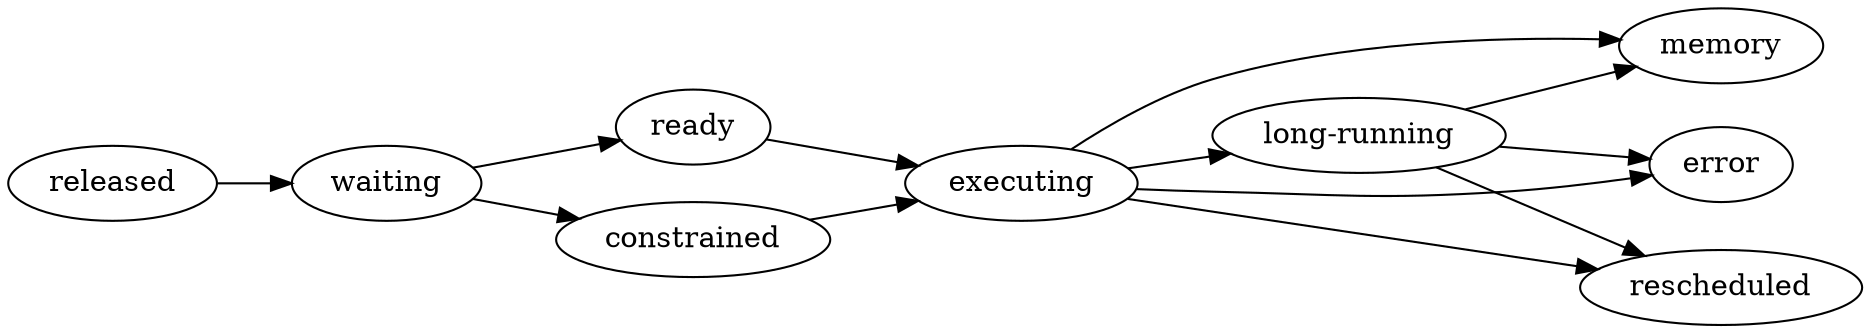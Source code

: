 digraph{
    graph [
        bgcolor="#FFFFFFF00",
        rankdir=LR,
        ];
    released -> waiting;
    waiting -> ready;
    waiting -> constrained;
    ready -> executing;
    constrained -> executing;
    executing -> "long-running";
    executing -> memory;
    executing -> error;
    executing -> rescheduled;
    "long-running" -> memory;
    "long-running" -> error;
    "long-running" -> rescheduled;
}
